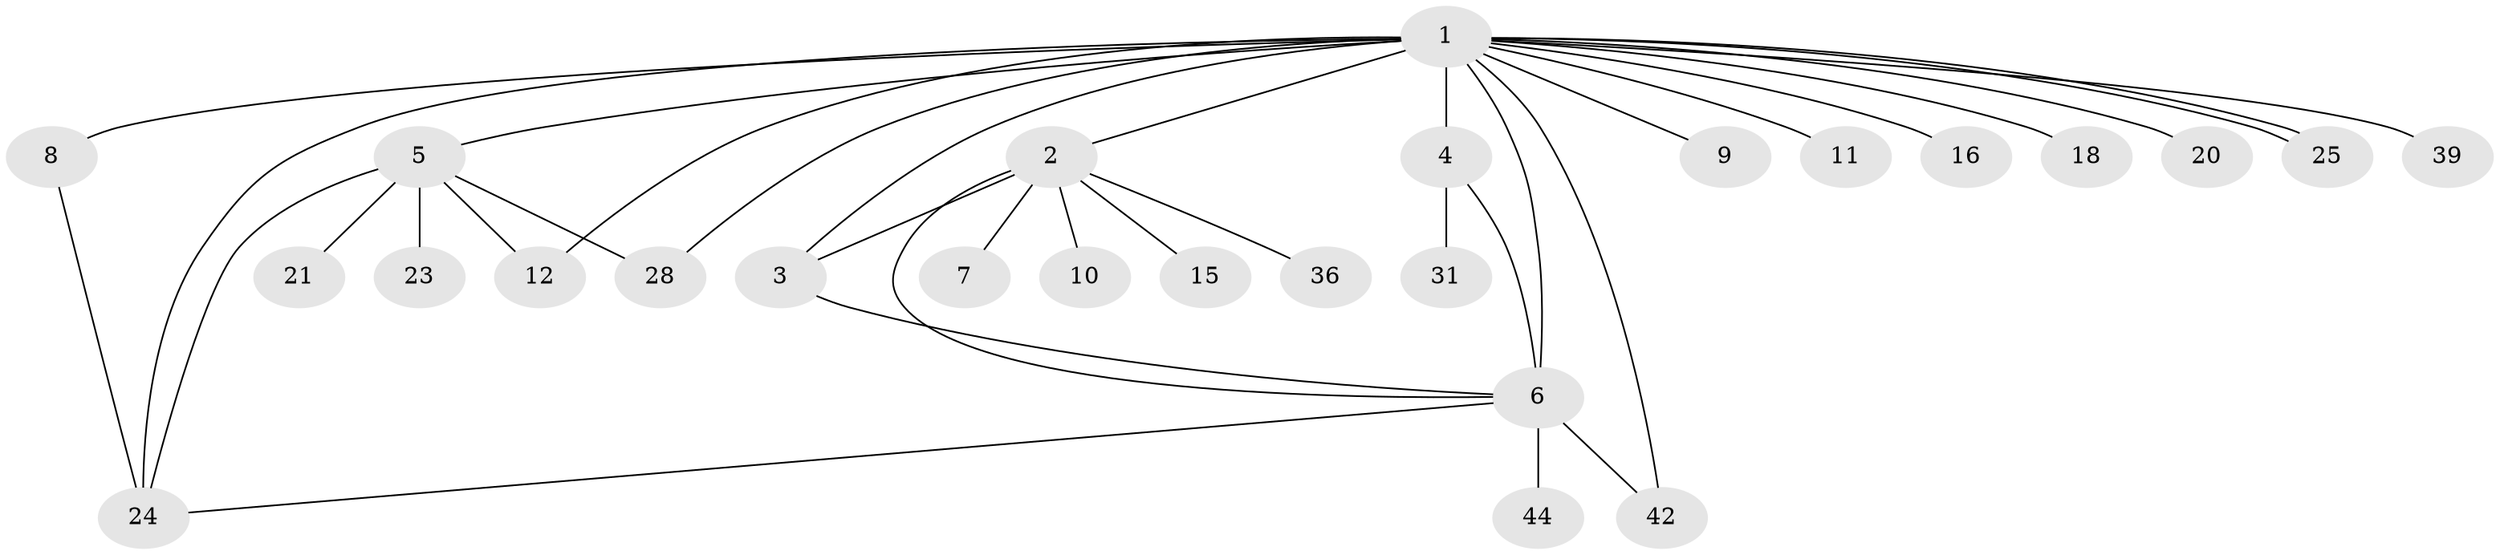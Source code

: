 // original degree distribution, {26: 0.018867924528301886, 8: 0.018867924528301886, 7: 0.018867924528301886, 4: 0.1320754716981132, 5: 0.07547169811320754, 1: 0.4528301886792453, 2: 0.18867924528301888, 3: 0.09433962264150944}
// Generated by graph-tools (version 1.1) at 2025/18/03/04/25 18:18:24]
// undirected, 26 vertices, 36 edges
graph export_dot {
graph [start="1"]
  node [color=gray90,style=filled];
  1;
  2;
  3 [super="+33+17+30+34+49"];
  4 [super="+22"];
  5 [super="+13+48+26"];
  6 [super="+35"];
  7;
  8 [super="+14"];
  9 [super="+40"];
  10;
  11;
  12 [super="+19+51"];
  15;
  16;
  18;
  20;
  21 [super="+47"];
  23;
  24 [super="+27+29"];
  25;
  28 [super="+32"];
  31;
  36;
  39;
  42;
  44;
  1 -- 2;
  1 -- 3 [weight=3];
  1 -- 4;
  1 -- 5;
  1 -- 6 [weight=2];
  1 -- 8 [weight=2];
  1 -- 9 [weight=2];
  1 -- 11;
  1 -- 12 [weight=2];
  1 -- 16;
  1 -- 18;
  1 -- 20;
  1 -- 24 [weight=2];
  1 -- 25;
  1 -- 25;
  1 -- 28;
  1 -- 39;
  1 -- 42;
  2 -- 3 [weight=2];
  2 -- 6;
  2 -- 7;
  2 -- 10;
  2 -- 15;
  2 -- 36;
  3 -- 6;
  4 -- 31 [weight=2];
  4 -- 6;
  5 -- 12;
  5 -- 24;
  5 -- 21 [weight=2];
  5 -- 23;
  5 -- 28;
  6 -- 42;
  6 -- 44;
  6 -- 24;
  8 -- 24;
}
